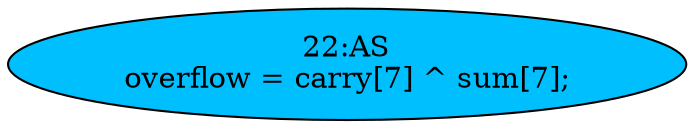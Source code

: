 strict digraph "" {
	node [label="\N"];
	"22:AS"	[ast="<pyverilog.vparser.ast.Assign object at 0x7f77e81e6790>",
		def_var="['overflow']",
		fillcolor=deepskyblue,
		label="22:AS
overflow = carry[7] ^ sum[7];",
		statements="[]",
		style=filled,
		typ=Assign,
		use_var="['carry', 'sum']"];
}
